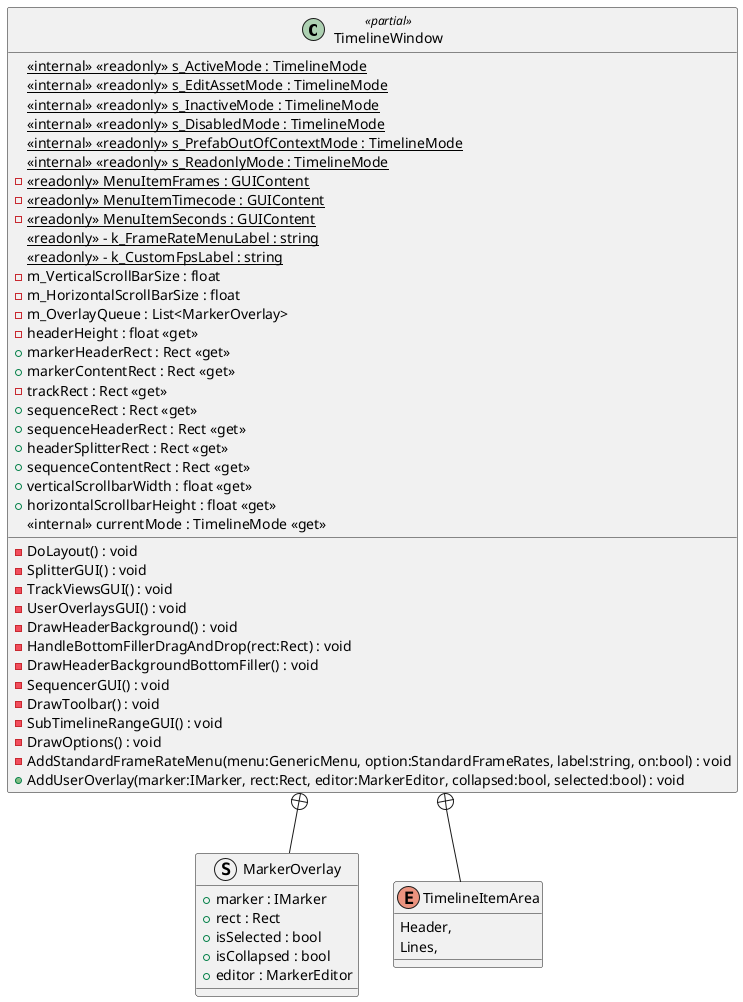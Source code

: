 @startuml
class TimelineWindow <<partial>> {
    {static} <<internal>> <<readonly>> s_ActiveMode : TimelineMode
    {static} <<internal>> <<readonly>> s_EditAssetMode : TimelineMode
    {static} <<internal>> <<readonly>> s_InactiveMode : TimelineMode
    {static} <<internal>> <<readonly>> s_DisabledMode : TimelineMode
    {static} <<internal>> <<readonly>> s_PrefabOutOfContextMode : TimelineMode
    {static} <<internal>> <<readonly>> s_ReadonlyMode : TimelineMode
    - {static} <<readonly>> MenuItemFrames : GUIContent
    - {static} <<readonly>> MenuItemTimecode : GUIContent
    - {static} <<readonly>> MenuItemSeconds : GUIContent
    {static} <<readonly>> - k_FrameRateMenuLabel : string
    {static} <<readonly>> - k_CustomFpsLabel : string
    - m_VerticalScrollBarSize : float
    - m_HorizontalScrollBarSize : float
    - m_OverlayQueue : List<MarkerOverlay>
    - headerHeight : float <<get>>
    + markerHeaderRect : Rect <<get>>
    + markerContentRect : Rect <<get>>
    - trackRect : Rect <<get>>
    + sequenceRect : Rect <<get>>
    + sequenceHeaderRect : Rect <<get>>
    + headerSplitterRect : Rect <<get>>
    + sequenceContentRect : Rect <<get>>
    + verticalScrollbarWidth : float <<get>>
    + horizontalScrollbarHeight : float <<get>>
    <<internal>> currentMode : TimelineMode <<get>>
    - DoLayout() : void
    - SplitterGUI() : void
    - TrackViewsGUI() : void
    - UserOverlaysGUI() : void
    - DrawHeaderBackground() : void
    - HandleBottomFillerDragAndDrop(rect:Rect) : void
    - DrawHeaderBackgroundBottomFiller() : void
    - SequencerGUI() : void
    - DrawToolbar() : void
    - SubTimelineRangeGUI() : void
    - DrawOptions() : void
    - AddStandardFrameRateMenu(menu:GenericMenu, option:StandardFrameRates, label:string, on:bool) : void
    + AddUserOverlay(marker:IMarker, rect:Rect, editor:MarkerEditor, collapsed:bool, selected:bool) : void
}
struct MarkerOverlay {
    + marker : IMarker
    + rect : Rect
    + isSelected : bool
    + isCollapsed : bool
    + editor : MarkerEditor
}
enum TimelineItemArea {
    Header,
    Lines,
}
TimelineWindow +-- MarkerOverlay
TimelineWindow +-- TimelineItemArea
@enduml
